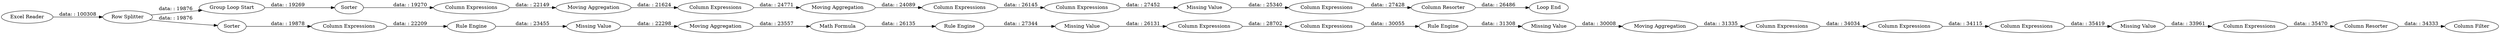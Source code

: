 digraph {
	"6151799537260789843_1637" [label="Column Resorter"]
	"6151799537260789843_1605" [label="Excel Reader"]
	"6151799537260789843_1618" [label="Row Splitter"]
	"-2237955292826621859_1624" [label="Missing Value"]
	"5647116044402058586_11" [label="Math Formula"]
	"5647116044402058586_1629" [label="Moving Aggregation"]
	"6151799537260789843_1610" [label="Column Expressions"]
	"6151799537260789843_1612" [label="Column Expressions"]
	"5647116044402058586_1632" [label="Column Expressions"]
	"6151799537260789843_1611" [label="Moving Aggregation"]
	"6151799537260789843_1615" [label="Column Expressions"]
	"6151799537260789843_1639" [label="Column Filter"]
	"-2237955292826621859_1620" [label="Moving Aggregation"]
	"5647116044402058586_1630" [label="Rule Engine"]
	"6151799537260789843_1616" [label="Column Resorter"]
	"-2237955292826621859_15" [label="Column Expressions"]
	"5647116044402058586_1631" [label="Missing Value"]
	"6151799537260789843_1636" [label="Missing Value"]
	"-2237955292826621859_1623" [label="Rule Engine"]
	"6151799537260789843_1606" [label="Group Loop Start"]
	"5647116044402058586_6" [label="Rule Engine"]
	"6151799537260789843_1607" [label=Sorter]
	"6151799537260789843_1621" [label="Column Expressions"]
	"6151799537260789843_1627" [label="Column Expressions"]
	"6151799537260789843_1619" [label=Sorter]
	"6151799537260789843_1625" [label="Column Expressions"]
	"6151799537260789843_1608" [label="Column Expressions"]
	"6151799537260789843_1613" [label="Column Expressions"]
	"6151799537260789843_1638" [label="Column Expressions"]
	"6151799537260789843_1609" [label="Moving Aggregation"]
	"6151799537260789843_1635" [label="Column Expressions"]
	"5647116044402058586_12" [label="Missing Value"]
	"6151799537260789843_1614" [label="Missing Value"]
	"6151799537260789843_1617" [label="Loop End"]
	"6151799537260789843_1606" -> "6151799537260789843_1619" [label="data: : 19269"]
	"-2237955292826621859_15" -> "6151799537260789843_1627" [label="data: : 34034"]
	"6151799537260789843_1611" -> "6151799537260789843_1612" [label="data: : 24089"]
	"6151799537260789843_1608" -> "6151799537260789843_1609" [label="data: : 22149"]
	"6151799537260789843_1613" -> "6151799537260789843_1614" [label="data: : 27452"]
	"6151799537260789843_1621" -> "5647116044402058586_1630" [label="data: : 22209"]
	"6151799537260789843_1614" -> "6151799537260789843_1615" [label="data: : 25340"]
	"6151799537260789843_1609" -> "6151799537260789843_1610" [label="data: : 21624"]
	"6151799537260789843_1635" -> "6151799537260789843_1636" [label="data: : 35419"]
	"-2237955292826621859_1623" -> "-2237955292826621859_1624" [label="data: : 31308"]
	"6151799537260789843_1619" -> "6151799537260789843_1608" [label="data: : 19270"]
	"-2237955292826621859_1624" -> "-2237955292826621859_1620" [label="data: : 30008"]
	"5647116044402058586_12" -> "5647116044402058586_1632" [label="data: : 26131"]
	"5647116044402058586_1632" -> "6151799537260789843_1625" [label="data: : 28702"]
	"-2237955292826621859_1620" -> "-2237955292826621859_15" [label="data: : 31335"]
	"6151799537260789843_1615" -> "6151799537260789843_1616" [label="data: : 27428"]
	"6151799537260789843_1610" -> "6151799537260789843_1611" [label="data: : 24771"]
	"6151799537260789843_1636" -> "6151799537260789843_1638" [label="data: : 33961"]
	"6151799537260789843_1627" -> "6151799537260789843_1635" [label="data: : 34115"]
	"6151799537260789843_1605" -> "6151799537260789843_1618" [label="data: : 100308"]
	"6151799537260789843_1618" -> "6151799537260789843_1606" [label="data: : 19876"]
	"5647116044402058586_11" -> "5647116044402058586_6" [label="data: : 26135"]
	"6151799537260789843_1607" -> "6151799537260789843_1621" [label="data: : 19878"]
	"6151799537260789843_1625" -> "-2237955292826621859_1623" [label="data: : 30055"]
	"6151799537260789843_1616" -> "6151799537260789843_1617" [label="data: : 26486"]
	"6151799537260789843_1637" -> "6151799537260789843_1639" [label="data: : 34333"]
	"6151799537260789843_1612" -> "6151799537260789843_1613" [label="data: : 26145"]
	"5647116044402058586_6" -> "5647116044402058586_12" [label="data: : 27344"]
	"5647116044402058586_1629" -> "5647116044402058586_11" [label="data: : 23557"]
	"6151799537260789843_1618" -> "6151799537260789843_1607" [label="data: : 19876"]
	"5647116044402058586_1630" -> "5647116044402058586_1631" [label="data: : 23455"]
	"5647116044402058586_1631" -> "5647116044402058586_1629" [label="data: : 22298"]
	"6151799537260789843_1638" -> "6151799537260789843_1637" [label="data: : 35470"]
	rankdir=LR
}
